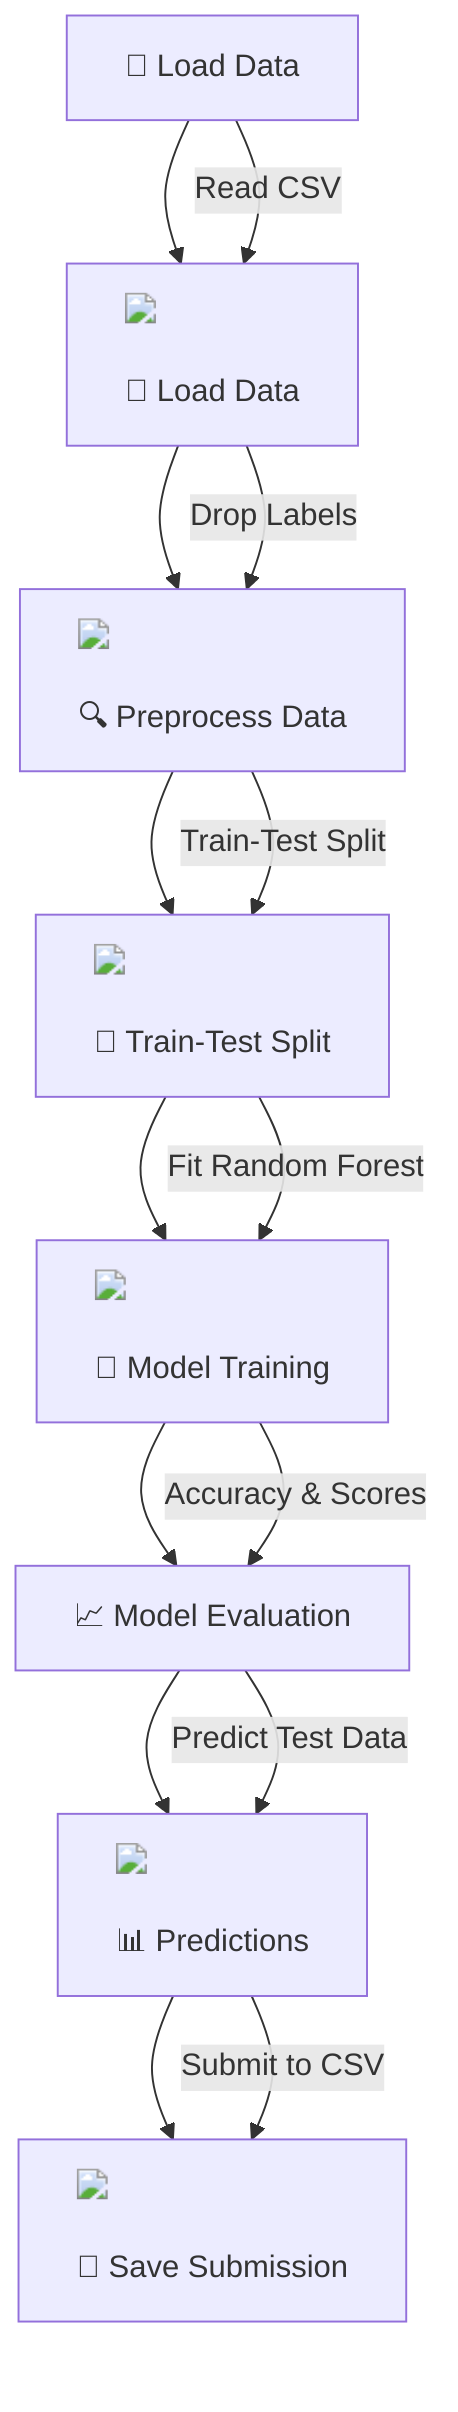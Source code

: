 flowchart TD
    A["📁 Load Data"] --> B["🗃️ DataFrame Train & Test"]
    B --> C["🔍 Preprocess Data"]
    C --> D["🧪 Train-Test Split"]
    D --> E["🧠 Model Training"]
    E --> F["📈 Model Evaluation"]
    F --> G["📊 Predictions"]
    G --> H["📄 Save Submission"]
    
    A -->|Read CSV| B["<img src='icons/file.svg'/> <br/> 📁 Load Data"]
    B -->|Drop Labels| C["<img src='icons/table.svg'/> <br/> 🔍 Preprocess Data"]
    C -->|Train-Test Split| D["<img src='icons/row_split.svg'/> <br/> 🧪 Train-Test Split"]
    D -->|Fit Random Forest| E["<img src='icons/brain.svg'/> <br/> 🧠 Model Training"]
    E -->|Accuracy & Scores| F["📈 Model Evaluation"]
    F -->|Predict Test Data| G["<img src='icons/table.svg'/> <br/> 📊 Predictions"]
    G -->|Submit to CSV| H["<img src='icons/file.svg'/> <br/> 📄 Save Submission"]